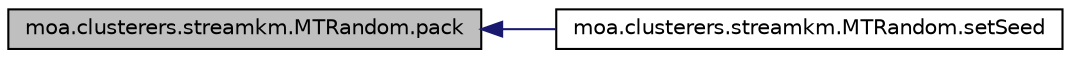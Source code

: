 digraph G
{
  edge [fontname="Helvetica",fontsize="10",labelfontname="Helvetica",labelfontsize="10"];
  node [fontname="Helvetica",fontsize="10",shape=record];
  rankdir=LR;
  Node1 [label="moa.clusterers.streamkm.MTRandom.pack",height=0.2,width=0.4,color="black", fillcolor="grey75", style="filled" fontcolor="black"];
  Node1 -> Node2 [dir=back,color="midnightblue",fontsize="10",style="solid",fontname="Helvetica"];
  Node2 [label="moa.clusterers.streamkm.MTRandom.setSeed",height=0.2,width=0.4,color="black", fillcolor="white", style="filled",URL="$classmoa_1_1clusterers_1_1streamkm_1_1MTRandom.html#aa0d7c103a803d7d030d95958d2945b18",tooltip="This method resets the state of this instance using the byte array of seed data provided..."];
}
